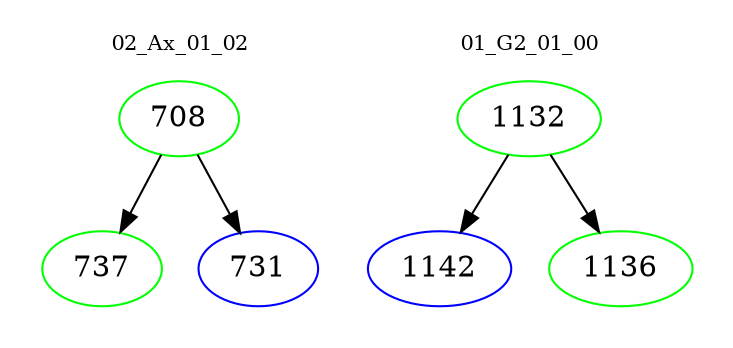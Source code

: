 digraph{
subgraph cluster_0 {
color = white
label = "02_Ax_01_02";
fontsize=10;
T0_708 [label="708", color="green"]
T0_708 -> T0_737 [color="black"]
T0_737 [label="737", color="green"]
T0_708 -> T0_731 [color="black"]
T0_731 [label="731", color="blue"]
}
subgraph cluster_1 {
color = white
label = "01_G2_01_00";
fontsize=10;
T1_1132 [label="1132", color="green"]
T1_1132 -> T1_1142 [color="black"]
T1_1142 [label="1142", color="blue"]
T1_1132 -> T1_1136 [color="black"]
T1_1136 [label="1136", color="green"]
}
}
